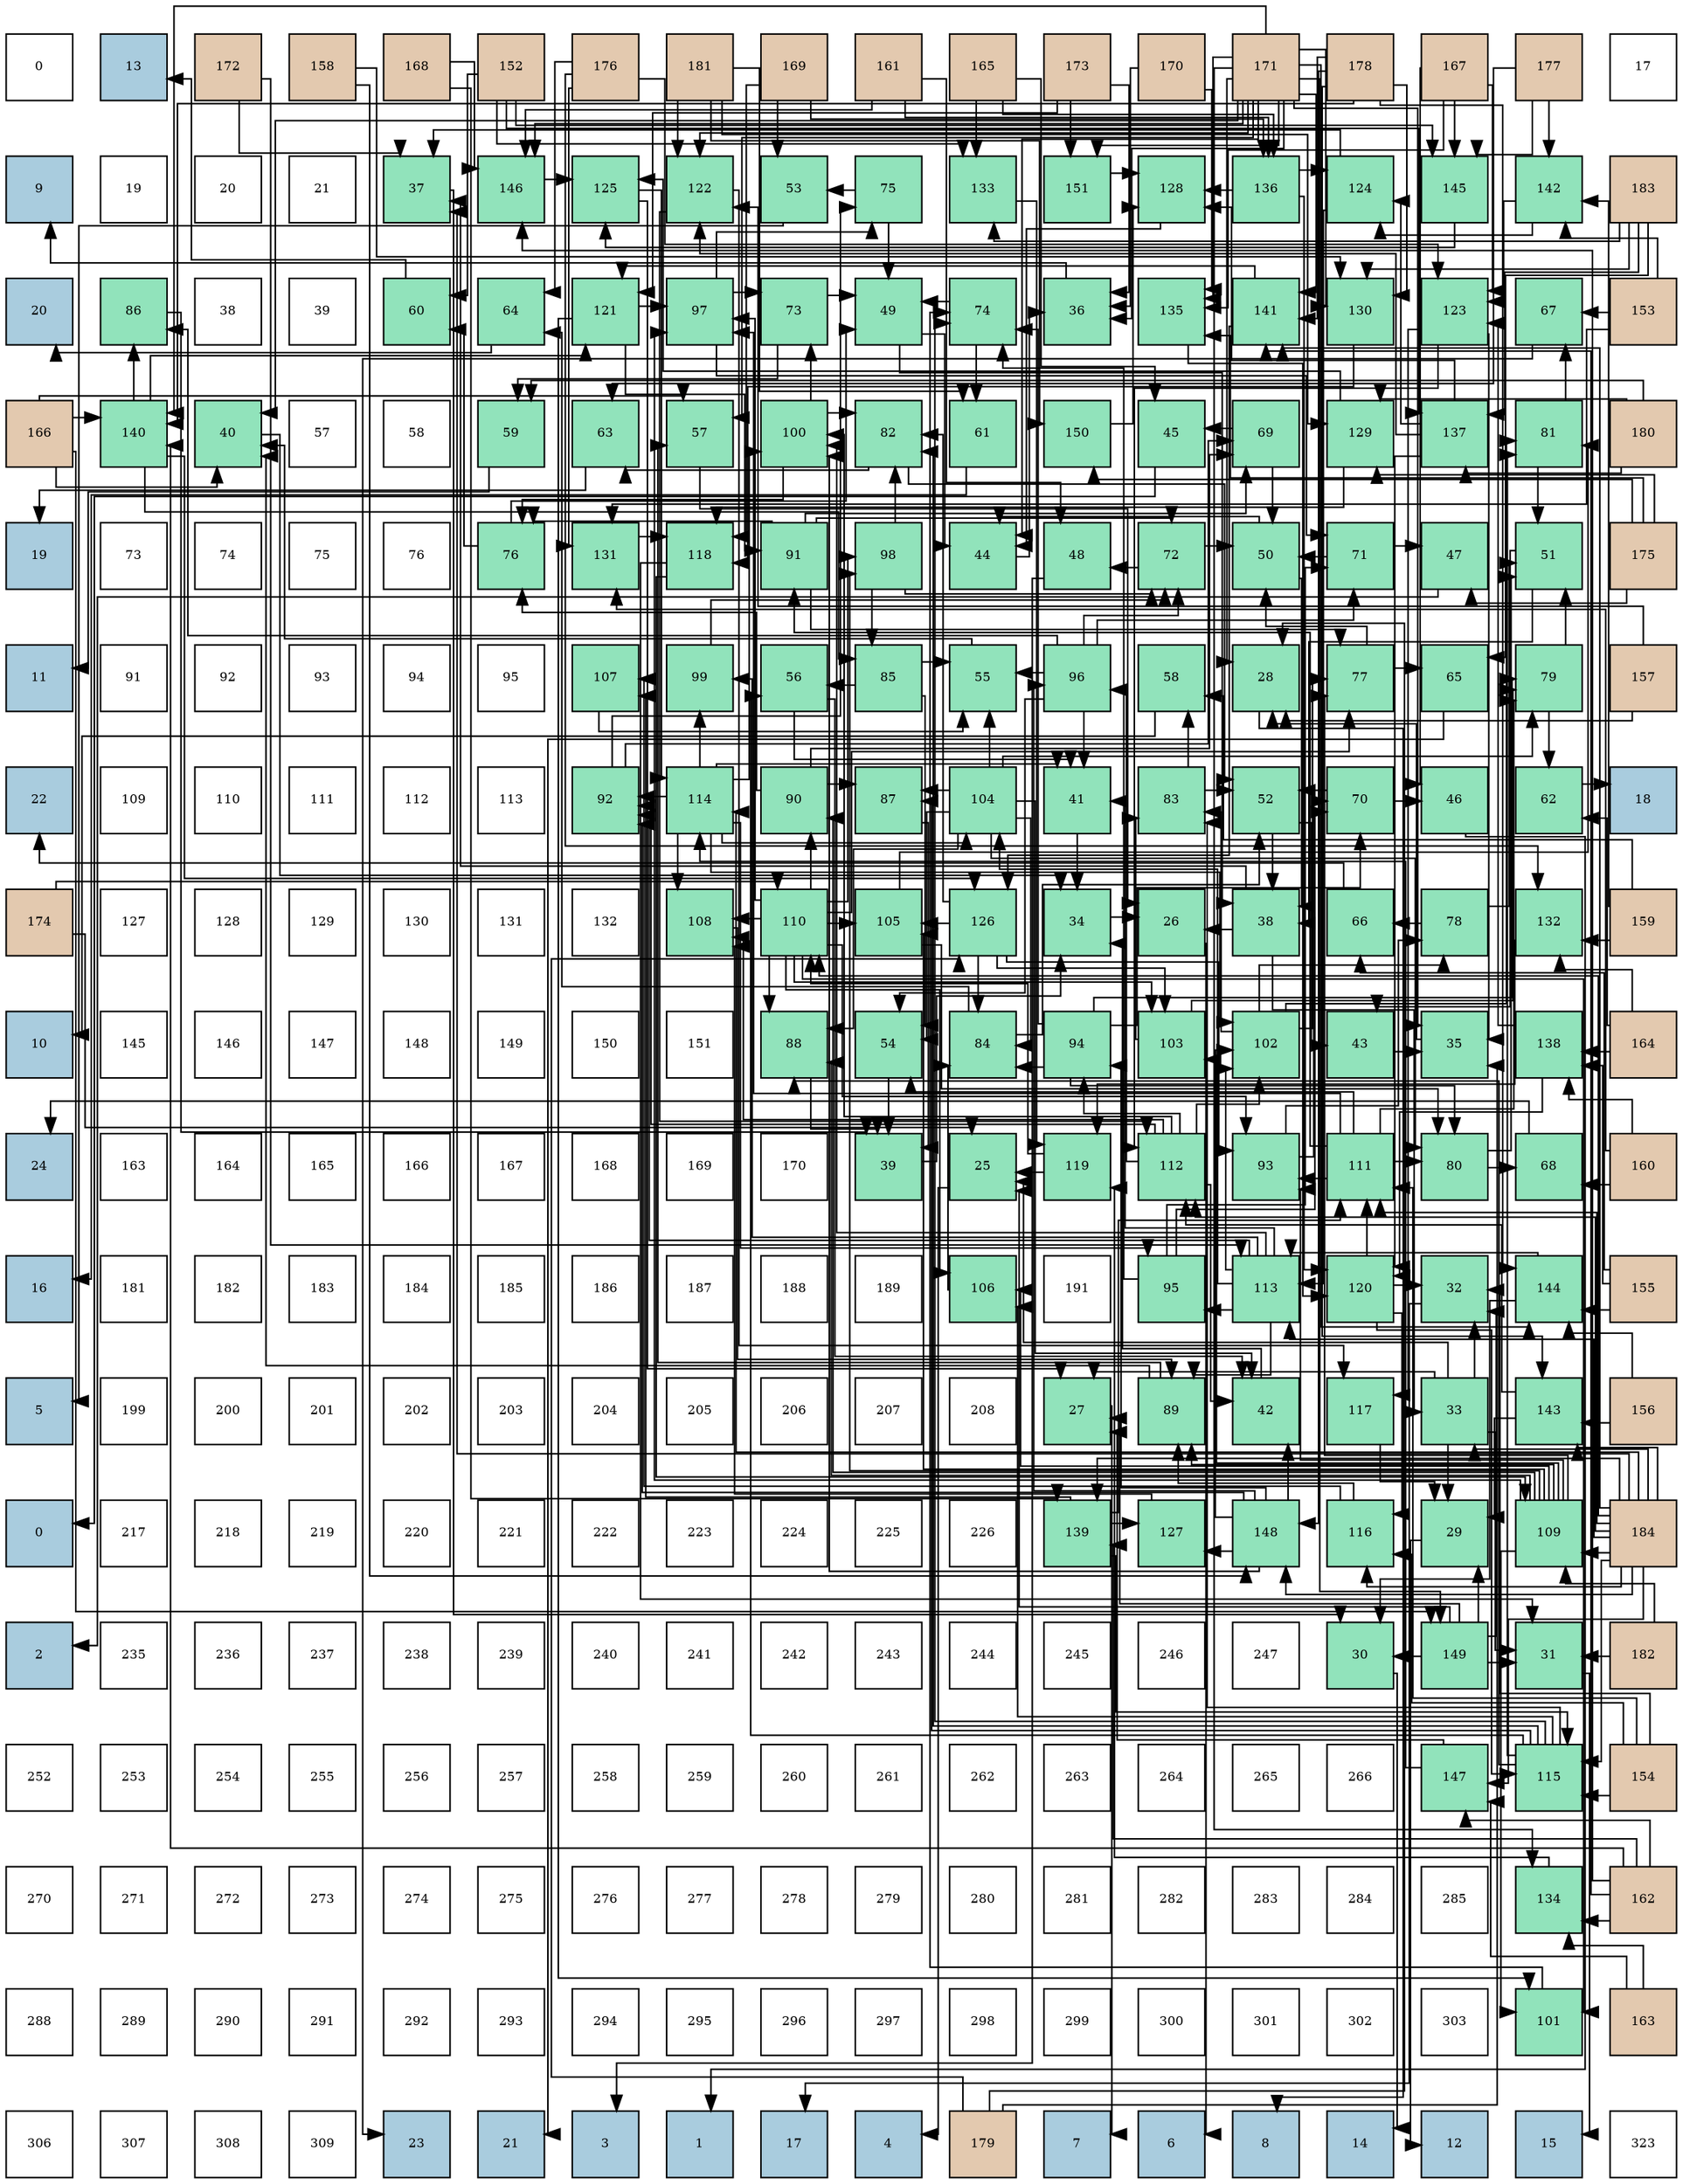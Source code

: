 digraph layout{
 rankdir=TB;
 splines=ortho;
 node [style=filled shape=square fixedsize=true width=0.6];
0[label="0", fontsize=8, fillcolor="#ffffff"];
1[label="13", fontsize=8, fillcolor="#a9ccde"];
2[label="172", fontsize=8, fillcolor="#e3c9af"];
3[label="158", fontsize=8, fillcolor="#e3c9af"];
4[label="168", fontsize=8, fillcolor="#e3c9af"];
5[label="152", fontsize=8, fillcolor="#e3c9af"];
6[label="176", fontsize=8, fillcolor="#e3c9af"];
7[label="181", fontsize=8, fillcolor="#e3c9af"];
8[label="169", fontsize=8, fillcolor="#e3c9af"];
9[label="161", fontsize=8, fillcolor="#e3c9af"];
10[label="165", fontsize=8, fillcolor="#e3c9af"];
11[label="173", fontsize=8, fillcolor="#e3c9af"];
12[label="170", fontsize=8, fillcolor="#e3c9af"];
13[label="171", fontsize=8, fillcolor="#e3c9af"];
14[label="178", fontsize=8, fillcolor="#e3c9af"];
15[label="167", fontsize=8, fillcolor="#e3c9af"];
16[label="177", fontsize=8, fillcolor="#e3c9af"];
17[label="17", fontsize=8, fillcolor="#ffffff"];
18[label="9", fontsize=8, fillcolor="#a9ccde"];
19[label="19", fontsize=8, fillcolor="#ffffff"];
20[label="20", fontsize=8, fillcolor="#ffffff"];
21[label="21", fontsize=8, fillcolor="#ffffff"];
22[label="37", fontsize=8, fillcolor="#91e3bb"];
23[label="146", fontsize=8, fillcolor="#91e3bb"];
24[label="125", fontsize=8, fillcolor="#91e3bb"];
25[label="122", fontsize=8, fillcolor="#91e3bb"];
26[label="53", fontsize=8, fillcolor="#91e3bb"];
27[label="75", fontsize=8, fillcolor="#91e3bb"];
28[label="133", fontsize=8, fillcolor="#91e3bb"];
29[label="151", fontsize=8, fillcolor="#91e3bb"];
30[label="128", fontsize=8, fillcolor="#91e3bb"];
31[label="136", fontsize=8, fillcolor="#91e3bb"];
32[label="124", fontsize=8, fillcolor="#91e3bb"];
33[label="145", fontsize=8, fillcolor="#91e3bb"];
34[label="142", fontsize=8, fillcolor="#91e3bb"];
35[label="183", fontsize=8, fillcolor="#e3c9af"];
36[label="20", fontsize=8, fillcolor="#a9ccde"];
37[label="86", fontsize=8, fillcolor="#91e3bb"];
38[label="38", fontsize=8, fillcolor="#ffffff"];
39[label="39", fontsize=8, fillcolor="#ffffff"];
40[label="60", fontsize=8, fillcolor="#91e3bb"];
41[label="64", fontsize=8, fillcolor="#91e3bb"];
42[label="121", fontsize=8, fillcolor="#91e3bb"];
43[label="97", fontsize=8, fillcolor="#91e3bb"];
44[label="73", fontsize=8, fillcolor="#91e3bb"];
45[label="49", fontsize=8, fillcolor="#91e3bb"];
46[label="74", fontsize=8, fillcolor="#91e3bb"];
47[label="36", fontsize=8, fillcolor="#91e3bb"];
48[label="135", fontsize=8, fillcolor="#91e3bb"];
49[label="141", fontsize=8, fillcolor="#91e3bb"];
50[label="130", fontsize=8, fillcolor="#91e3bb"];
51[label="123", fontsize=8, fillcolor="#91e3bb"];
52[label="67", fontsize=8, fillcolor="#91e3bb"];
53[label="153", fontsize=8, fillcolor="#e3c9af"];
54[label="166", fontsize=8, fillcolor="#e3c9af"];
55[label="140", fontsize=8, fillcolor="#91e3bb"];
56[label="40", fontsize=8, fillcolor="#91e3bb"];
57[label="57", fontsize=8, fillcolor="#ffffff"];
58[label="58", fontsize=8, fillcolor="#ffffff"];
59[label="59", fontsize=8, fillcolor="#91e3bb"];
60[label="63", fontsize=8, fillcolor="#91e3bb"];
61[label="57", fontsize=8, fillcolor="#91e3bb"];
62[label="100", fontsize=8, fillcolor="#91e3bb"];
63[label="82", fontsize=8, fillcolor="#91e3bb"];
64[label="61", fontsize=8, fillcolor="#91e3bb"];
65[label="150", fontsize=8, fillcolor="#91e3bb"];
66[label="45", fontsize=8, fillcolor="#91e3bb"];
67[label="69", fontsize=8, fillcolor="#91e3bb"];
68[label="129", fontsize=8, fillcolor="#91e3bb"];
69[label="137", fontsize=8, fillcolor="#91e3bb"];
70[label="81", fontsize=8, fillcolor="#91e3bb"];
71[label="180", fontsize=8, fillcolor="#e3c9af"];
72[label="19", fontsize=8, fillcolor="#a9ccde"];
73[label="73", fontsize=8, fillcolor="#ffffff"];
74[label="74", fontsize=8, fillcolor="#ffffff"];
75[label="75", fontsize=8, fillcolor="#ffffff"];
76[label="76", fontsize=8, fillcolor="#ffffff"];
77[label="76", fontsize=8, fillcolor="#91e3bb"];
78[label="131", fontsize=8, fillcolor="#91e3bb"];
79[label="118", fontsize=8, fillcolor="#91e3bb"];
80[label="91", fontsize=8, fillcolor="#91e3bb"];
81[label="98", fontsize=8, fillcolor="#91e3bb"];
82[label="44", fontsize=8, fillcolor="#91e3bb"];
83[label="48", fontsize=8, fillcolor="#91e3bb"];
84[label="72", fontsize=8, fillcolor="#91e3bb"];
85[label="50", fontsize=8, fillcolor="#91e3bb"];
86[label="71", fontsize=8, fillcolor="#91e3bb"];
87[label="47", fontsize=8, fillcolor="#91e3bb"];
88[label="51", fontsize=8, fillcolor="#91e3bb"];
89[label="175", fontsize=8, fillcolor="#e3c9af"];
90[label="11", fontsize=8, fillcolor="#a9ccde"];
91[label="91", fontsize=8, fillcolor="#ffffff"];
92[label="92", fontsize=8, fillcolor="#ffffff"];
93[label="93", fontsize=8, fillcolor="#ffffff"];
94[label="94", fontsize=8, fillcolor="#ffffff"];
95[label="95", fontsize=8, fillcolor="#ffffff"];
96[label="107", fontsize=8, fillcolor="#91e3bb"];
97[label="99", fontsize=8, fillcolor="#91e3bb"];
98[label="56", fontsize=8, fillcolor="#91e3bb"];
99[label="85", fontsize=8, fillcolor="#91e3bb"];
100[label="55", fontsize=8, fillcolor="#91e3bb"];
101[label="96", fontsize=8, fillcolor="#91e3bb"];
102[label="58", fontsize=8, fillcolor="#91e3bb"];
103[label="28", fontsize=8, fillcolor="#91e3bb"];
104[label="77", fontsize=8, fillcolor="#91e3bb"];
105[label="65", fontsize=8, fillcolor="#91e3bb"];
106[label="79", fontsize=8, fillcolor="#91e3bb"];
107[label="157", fontsize=8, fillcolor="#e3c9af"];
108[label="22", fontsize=8, fillcolor="#a9ccde"];
109[label="109", fontsize=8, fillcolor="#ffffff"];
110[label="110", fontsize=8, fillcolor="#ffffff"];
111[label="111", fontsize=8, fillcolor="#ffffff"];
112[label="112", fontsize=8, fillcolor="#ffffff"];
113[label="113", fontsize=8, fillcolor="#ffffff"];
114[label="92", fontsize=8, fillcolor="#91e3bb"];
115[label="114", fontsize=8, fillcolor="#91e3bb"];
116[label="90", fontsize=8, fillcolor="#91e3bb"];
117[label="87", fontsize=8, fillcolor="#91e3bb"];
118[label="104", fontsize=8, fillcolor="#91e3bb"];
119[label="41", fontsize=8, fillcolor="#91e3bb"];
120[label="83", fontsize=8, fillcolor="#91e3bb"];
121[label="52", fontsize=8, fillcolor="#91e3bb"];
122[label="70", fontsize=8, fillcolor="#91e3bb"];
123[label="46", fontsize=8, fillcolor="#91e3bb"];
124[label="62", fontsize=8, fillcolor="#91e3bb"];
125[label="18", fontsize=8, fillcolor="#a9ccde"];
126[label="174", fontsize=8, fillcolor="#e3c9af"];
127[label="127", fontsize=8, fillcolor="#ffffff"];
128[label="128", fontsize=8, fillcolor="#ffffff"];
129[label="129", fontsize=8, fillcolor="#ffffff"];
130[label="130", fontsize=8, fillcolor="#ffffff"];
131[label="131", fontsize=8, fillcolor="#ffffff"];
132[label="132", fontsize=8, fillcolor="#ffffff"];
133[label="108", fontsize=8, fillcolor="#91e3bb"];
134[label="110", fontsize=8, fillcolor="#91e3bb"];
135[label="105", fontsize=8, fillcolor="#91e3bb"];
136[label="126", fontsize=8, fillcolor="#91e3bb"];
137[label="34", fontsize=8, fillcolor="#91e3bb"];
138[label="26", fontsize=8, fillcolor="#91e3bb"];
139[label="38", fontsize=8, fillcolor="#91e3bb"];
140[label="66", fontsize=8, fillcolor="#91e3bb"];
141[label="78", fontsize=8, fillcolor="#91e3bb"];
142[label="132", fontsize=8, fillcolor="#91e3bb"];
143[label="159", fontsize=8, fillcolor="#e3c9af"];
144[label="10", fontsize=8, fillcolor="#a9ccde"];
145[label="145", fontsize=8, fillcolor="#ffffff"];
146[label="146", fontsize=8, fillcolor="#ffffff"];
147[label="147", fontsize=8, fillcolor="#ffffff"];
148[label="148", fontsize=8, fillcolor="#ffffff"];
149[label="149", fontsize=8, fillcolor="#ffffff"];
150[label="150", fontsize=8, fillcolor="#ffffff"];
151[label="151", fontsize=8, fillcolor="#ffffff"];
152[label="88", fontsize=8, fillcolor="#91e3bb"];
153[label="54", fontsize=8, fillcolor="#91e3bb"];
154[label="84", fontsize=8, fillcolor="#91e3bb"];
155[label="94", fontsize=8, fillcolor="#91e3bb"];
156[label="103", fontsize=8, fillcolor="#91e3bb"];
157[label="102", fontsize=8, fillcolor="#91e3bb"];
158[label="43", fontsize=8, fillcolor="#91e3bb"];
159[label="35", fontsize=8, fillcolor="#91e3bb"];
160[label="138", fontsize=8, fillcolor="#91e3bb"];
161[label="164", fontsize=8, fillcolor="#e3c9af"];
162[label="24", fontsize=8, fillcolor="#a9ccde"];
163[label="163", fontsize=8, fillcolor="#ffffff"];
164[label="164", fontsize=8, fillcolor="#ffffff"];
165[label="165", fontsize=8, fillcolor="#ffffff"];
166[label="166", fontsize=8, fillcolor="#ffffff"];
167[label="167", fontsize=8, fillcolor="#ffffff"];
168[label="168", fontsize=8, fillcolor="#ffffff"];
169[label="169", fontsize=8, fillcolor="#ffffff"];
170[label="170", fontsize=8, fillcolor="#ffffff"];
171[label="39", fontsize=8, fillcolor="#91e3bb"];
172[label="25", fontsize=8, fillcolor="#91e3bb"];
173[label="119", fontsize=8, fillcolor="#91e3bb"];
174[label="112", fontsize=8, fillcolor="#91e3bb"];
175[label="93", fontsize=8, fillcolor="#91e3bb"];
176[label="111", fontsize=8, fillcolor="#91e3bb"];
177[label="80", fontsize=8, fillcolor="#91e3bb"];
178[label="68", fontsize=8, fillcolor="#91e3bb"];
179[label="160", fontsize=8, fillcolor="#e3c9af"];
180[label="16", fontsize=8, fillcolor="#a9ccde"];
181[label="181", fontsize=8, fillcolor="#ffffff"];
182[label="182", fontsize=8, fillcolor="#ffffff"];
183[label="183", fontsize=8, fillcolor="#ffffff"];
184[label="184", fontsize=8, fillcolor="#ffffff"];
185[label="185", fontsize=8, fillcolor="#ffffff"];
186[label="186", fontsize=8, fillcolor="#ffffff"];
187[label="187", fontsize=8, fillcolor="#ffffff"];
188[label="188", fontsize=8, fillcolor="#ffffff"];
189[label="189", fontsize=8, fillcolor="#ffffff"];
190[label="106", fontsize=8, fillcolor="#91e3bb"];
191[label="191", fontsize=8, fillcolor="#ffffff"];
192[label="95", fontsize=8, fillcolor="#91e3bb"];
193[label="113", fontsize=8, fillcolor="#91e3bb"];
194[label="120", fontsize=8, fillcolor="#91e3bb"];
195[label="32", fontsize=8, fillcolor="#91e3bb"];
196[label="144", fontsize=8, fillcolor="#91e3bb"];
197[label="155", fontsize=8, fillcolor="#e3c9af"];
198[label="5", fontsize=8, fillcolor="#a9ccde"];
199[label="199", fontsize=8, fillcolor="#ffffff"];
200[label="200", fontsize=8, fillcolor="#ffffff"];
201[label="201", fontsize=8, fillcolor="#ffffff"];
202[label="202", fontsize=8, fillcolor="#ffffff"];
203[label="203", fontsize=8, fillcolor="#ffffff"];
204[label="204", fontsize=8, fillcolor="#ffffff"];
205[label="205", fontsize=8, fillcolor="#ffffff"];
206[label="206", fontsize=8, fillcolor="#ffffff"];
207[label="207", fontsize=8, fillcolor="#ffffff"];
208[label="208", fontsize=8, fillcolor="#ffffff"];
209[label="27", fontsize=8, fillcolor="#91e3bb"];
210[label="89", fontsize=8, fillcolor="#91e3bb"];
211[label="42", fontsize=8, fillcolor="#91e3bb"];
212[label="117", fontsize=8, fillcolor="#91e3bb"];
213[label="33", fontsize=8, fillcolor="#91e3bb"];
214[label="143", fontsize=8, fillcolor="#91e3bb"];
215[label="156", fontsize=8, fillcolor="#e3c9af"];
216[label="0", fontsize=8, fillcolor="#a9ccde"];
217[label="217", fontsize=8, fillcolor="#ffffff"];
218[label="218", fontsize=8, fillcolor="#ffffff"];
219[label="219", fontsize=8, fillcolor="#ffffff"];
220[label="220", fontsize=8, fillcolor="#ffffff"];
221[label="221", fontsize=8, fillcolor="#ffffff"];
222[label="222", fontsize=8, fillcolor="#ffffff"];
223[label="223", fontsize=8, fillcolor="#ffffff"];
224[label="224", fontsize=8, fillcolor="#ffffff"];
225[label="225", fontsize=8, fillcolor="#ffffff"];
226[label="226", fontsize=8, fillcolor="#ffffff"];
227[label="139", fontsize=8, fillcolor="#91e3bb"];
228[label="127", fontsize=8, fillcolor="#91e3bb"];
229[label="148", fontsize=8, fillcolor="#91e3bb"];
230[label="116", fontsize=8, fillcolor="#91e3bb"];
231[label="29", fontsize=8, fillcolor="#91e3bb"];
232[label="109", fontsize=8, fillcolor="#91e3bb"];
233[label="184", fontsize=8, fillcolor="#e3c9af"];
234[label="2", fontsize=8, fillcolor="#a9ccde"];
235[label="235", fontsize=8, fillcolor="#ffffff"];
236[label="236", fontsize=8, fillcolor="#ffffff"];
237[label="237", fontsize=8, fillcolor="#ffffff"];
238[label="238", fontsize=8, fillcolor="#ffffff"];
239[label="239", fontsize=8, fillcolor="#ffffff"];
240[label="240", fontsize=8, fillcolor="#ffffff"];
241[label="241", fontsize=8, fillcolor="#ffffff"];
242[label="242", fontsize=8, fillcolor="#ffffff"];
243[label="243", fontsize=8, fillcolor="#ffffff"];
244[label="244", fontsize=8, fillcolor="#ffffff"];
245[label="245", fontsize=8, fillcolor="#ffffff"];
246[label="246", fontsize=8, fillcolor="#ffffff"];
247[label="247", fontsize=8, fillcolor="#ffffff"];
248[label="30", fontsize=8, fillcolor="#91e3bb"];
249[label="149", fontsize=8, fillcolor="#91e3bb"];
250[label="31", fontsize=8, fillcolor="#91e3bb"];
251[label="182", fontsize=8, fillcolor="#e3c9af"];
252[label="252", fontsize=8, fillcolor="#ffffff"];
253[label="253", fontsize=8, fillcolor="#ffffff"];
254[label="254", fontsize=8, fillcolor="#ffffff"];
255[label="255", fontsize=8, fillcolor="#ffffff"];
256[label="256", fontsize=8, fillcolor="#ffffff"];
257[label="257", fontsize=8, fillcolor="#ffffff"];
258[label="258", fontsize=8, fillcolor="#ffffff"];
259[label="259", fontsize=8, fillcolor="#ffffff"];
260[label="260", fontsize=8, fillcolor="#ffffff"];
261[label="261", fontsize=8, fillcolor="#ffffff"];
262[label="262", fontsize=8, fillcolor="#ffffff"];
263[label="263", fontsize=8, fillcolor="#ffffff"];
264[label="264", fontsize=8, fillcolor="#ffffff"];
265[label="265", fontsize=8, fillcolor="#ffffff"];
266[label="266", fontsize=8, fillcolor="#ffffff"];
267[label="147", fontsize=8, fillcolor="#91e3bb"];
268[label="115", fontsize=8, fillcolor="#91e3bb"];
269[label="154", fontsize=8, fillcolor="#e3c9af"];
270[label="270", fontsize=8, fillcolor="#ffffff"];
271[label="271", fontsize=8, fillcolor="#ffffff"];
272[label="272", fontsize=8, fillcolor="#ffffff"];
273[label="273", fontsize=8, fillcolor="#ffffff"];
274[label="274", fontsize=8, fillcolor="#ffffff"];
275[label="275", fontsize=8, fillcolor="#ffffff"];
276[label="276", fontsize=8, fillcolor="#ffffff"];
277[label="277", fontsize=8, fillcolor="#ffffff"];
278[label="278", fontsize=8, fillcolor="#ffffff"];
279[label="279", fontsize=8, fillcolor="#ffffff"];
280[label="280", fontsize=8, fillcolor="#ffffff"];
281[label="281", fontsize=8, fillcolor="#ffffff"];
282[label="282", fontsize=8, fillcolor="#ffffff"];
283[label="283", fontsize=8, fillcolor="#ffffff"];
284[label="284", fontsize=8, fillcolor="#ffffff"];
285[label="285", fontsize=8, fillcolor="#ffffff"];
286[label="134", fontsize=8, fillcolor="#91e3bb"];
287[label="162", fontsize=8, fillcolor="#e3c9af"];
288[label="288", fontsize=8, fillcolor="#ffffff"];
289[label="289", fontsize=8, fillcolor="#ffffff"];
290[label="290", fontsize=8, fillcolor="#ffffff"];
291[label="291", fontsize=8, fillcolor="#ffffff"];
292[label="292", fontsize=8, fillcolor="#ffffff"];
293[label="293", fontsize=8, fillcolor="#ffffff"];
294[label="294", fontsize=8, fillcolor="#ffffff"];
295[label="295", fontsize=8, fillcolor="#ffffff"];
296[label="296", fontsize=8, fillcolor="#ffffff"];
297[label="297", fontsize=8, fillcolor="#ffffff"];
298[label="298", fontsize=8, fillcolor="#ffffff"];
299[label="299", fontsize=8, fillcolor="#ffffff"];
300[label="300", fontsize=8, fillcolor="#ffffff"];
301[label="301", fontsize=8, fillcolor="#ffffff"];
302[label="302", fontsize=8, fillcolor="#ffffff"];
303[label="303", fontsize=8, fillcolor="#ffffff"];
304[label="101", fontsize=8, fillcolor="#91e3bb"];
305[label="163", fontsize=8, fillcolor="#e3c9af"];
306[label="306", fontsize=8, fillcolor="#ffffff"];
307[label="307", fontsize=8, fillcolor="#ffffff"];
308[label="308", fontsize=8, fillcolor="#ffffff"];
309[label="309", fontsize=8, fillcolor="#ffffff"];
310[label="23", fontsize=8, fillcolor="#a9ccde"];
311[label="21", fontsize=8, fillcolor="#a9ccde"];
312[label="3", fontsize=8, fillcolor="#a9ccde"];
313[label="1", fontsize=8, fillcolor="#a9ccde"];
314[label="17", fontsize=8, fillcolor="#a9ccde"];
315[label="4", fontsize=8, fillcolor="#a9ccde"];
316[label="179", fontsize=8, fillcolor="#e3c9af"];
317[label="7", fontsize=8, fillcolor="#a9ccde"];
318[label="6", fontsize=8, fillcolor="#a9ccde"];
319[label="8", fontsize=8, fillcolor="#a9ccde"];
320[label="14", fontsize=8, fillcolor="#a9ccde"];
321[label="12", fontsize=8, fillcolor="#a9ccde"];
322[label="15", fontsize=8, fillcolor="#a9ccde"];
323[label="323", fontsize=8, fillcolor="#ffffff"];
edge [constraint=false, style=vis];172 -> 315;
138 -> 318;
209 -> 317;
103 -> 319;
231 -> 321;
248 -> 320;
250 -> 322;
195 -> 314;
213 -> 172;
213 -> 209;
213 -> 231;
213 -> 250;
213 -> 195;
137 -> 138;
159 -> 103;
47 -> 18;
22 -> 248;
139 -> 138;
139 -> 213;
139 -> 22;
171 -> 137;
56 -> 137;
119 -> 137;
211 -> 137;
158 -> 159;
82 -> 47;
66 -> 216;
123 -> 313;
87 -> 234;
83 -> 312;
45 -> 139;
45 -> 82;
85 -> 139;
85 -> 82;
88 -> 139;
88 -> 158;
121 -> 139;
121 -> 158;
26 -> 198;
153 -> 171;
100 -> 56;
98 -> 119;
98 -> 211;
61 -> 138;
102 -> 144;
59 -> 90;
40 -> 1;
64 -> 180;
124 -> 125;
60 -> 72;
41 -> 36;
105 -> 311;
140 -> 108;
52 -> 310;
178 -> 162;
67 -> 66;
67 -> 85;
122 -> 123;
122 -> 121;
86 -> 87;
86 -> 85;
84 -> 83;
84 -> 85;
44 -> 45;
44 -> 59;
46 -> 45;
46 -> 64;
27 -> 45;
27 -> 26;
77 -> 45;
77 -> 40;
104 -> 85;
104 -> 105;
141 -> 88;
141 -> 140;
106 -> 88;
106 -> 124;
177 -> 88;
177 -> 178;
70 -> 88;
70 -> 52;
63 -> 121;
63 -> 60;
120 -> 121;
120 -> 102;
154 -> 121;
154 -> 41;
99 -> 153;
99 -> 100;
99 -> 98;
37 -> 171;
117 -> 171;
152 -> 171;
210 -> 56;
210 -> 61;
116 -> 67;
116 -> 77;
116 -> 117;
80 -> 67;
80 -> 84;
80 -> 77;
80 -> 104;
114 -> 67;
114 -> 27;
175 -> 122;
175 -> 141;
155 -> 122;
155 -> 46;
155 -> 106;
155 -> 177;
155 -> 154;
192 -> 122;
192 -> 86;
192 -> 46;
101 -> 119;
101 -> 153;
101 -> 100;
101 -> 86;
101 -> 84;
101 -> 37;
43 -> 86;
43 -> 44;
43 -> 27;
81 -> 84;
81 -> 63;
81 -> 99;
97 -> 84;
62 -> 44;
62 -> 77;
62 -> 63;
304 -> 46;
157 -> 104;
157 -> 141;
157 -> 70;
157 -> 120;
156 -> 106;
156 -> 120;
118 -> 211;
118 -> 153;
118 -> 100;
118 -> 106;
118 -> 177;
118 -> 154;
118 -> 117;
118 -> 152;
135 -> 177;
135 -> 70;
190 -> 154;
96 -> 100;
133 -> 210;
232 -> 104;
232 -> 152;
232 -> 210;
232 -> 116;
232 -> 175;
232 -> 43;
232 -> 81;
232 -> 304;
232 -> 156;
232 -> 135;
232 -> 190;
134 -> 104;
134 -> 152;
134 -> 116;
134 -> 175;
134 -> 43;
134 -> 81;
134 -> 304;
134 -> 156;
134 -> 135;
134 -> 190;
134 -> 133;
176 -> 153;
176 -> 106;
176 -> 177;
176 -> 80;
176 -> 175;
176 -> 43;
174 -> 211;
174 -> 114;
174 -> 155;
174 -> 101;
174 -> 62;
174 -> 157;
174 -> 133;
193 -> 119;
193 -> 210;
193 -> 114;
193 -> 192;
193 -> 97;
193 -> 62;
193 -> 157;
193 -> 118;
115 -> 119;
115 -> 114;
115 -> 192;
115 -> 97;
115 -> 62;
115 -> 157;
115 -> 118;
115 -> 133;
268 -> 98;
268 -> 46;
268 -> 70;
268 -> 63;
268 -> 120;
268 -> 117;
268 -> 152;
268 -> 190;
230 -> 210;
230 -> 96;
212 -> 231;
79 -> 250;
79 -> 232;
173 -> 172;
173 -> 134;
194 -> 195;
194 -> 176;
194 -> 268;
194 -> 230;
42 -> 80;
42 -> 43;
42 -> 304;
25 -> 174;
25 -> 212;
51 -> 159;
51 -> 174;
51 -> 212;
32 -> 22;
32 -> 193;
24 -> 209;
24 -> 115;
136 -> 63;
136 -> 154;
136 -> 175;
136 -> 156;
136 -> 135;
228 -> 133;
30 -> 82;
68 -> 79;
68 -> 24;
50 -> 79;
78 -> 79;
142 -> 173;
28 -> 173;
286 -> 173;
48 -> 194;
31 -> 194;
31 -> 32;
31 -> 30;
69 -> 194;
69 -> 25;
69 -> 32;
69 -> 30;
160 -> 194;
160 -> 51;
227 -> 96;
227 -> 176;
227 -> 268;
227 -> 228;
55 -> 99;
55 -> 37;
55 -> 42;
55 -> 136;
49 -> 42;
49 -> 136;
34 -> 51;
34 -> 32;
214 -> 231;
214 -> 174;
196 -> 248;
196 -> 193;
33 -> 24;
23 -> 24;
267 -> 209;
267 -> 115;
229 -> 211;
229 -> 114;
229 -> 155;
229 -> 101;
229 -> 62;
229 -> 157;
229 -> 228;
249 -> 172;
249 -> 209;
249 -> 231;
249 -> 248;
249 -> 250;
249 -> 195;
65 -> 30;
29 -> 30;
5 -> 40;
5 -> 28;
5 -> 69;
5 -> 33;
53 -> 52;
53 -> 78;
53 -> 34;
269 -> 195;
269 -> 176;
269 -> 268;
269 -> 230;
197 -> 140;
197 -> 160;
197 -> 196;
215 -> 214;
215 -> 196;
107 -> 103;
107 -> 25;
3 -> 50;
3 -> 229;
143 -> 102;
143 -> 142;
143 -> 34;
179 -> 178;
179 -> 78;
179 -> 160;
9 -> 83;
9 -> 31;
9 -> 23;
287 -> 286;
287 -> 227;
287 -> 55;
287 -> 49;
287 -> 23;
287 -> 267;
305 -> 286;
305 -> 267;
161 -> 124;
161 -> 142;
161 -> 160;
10 -> 66;
10 -> 28;
10 -> 31;
54 -> 56;
54 -> 61;
54 -> 55;
54 -> 249;
15 -> 123;
15 -> 51;
15 -> 48;
15 -> 33;
4 -> 227;
4 -> 23;
8 -> 26;
8 -> 79;
8 -> 31;
12 -> 47;
12 -> 48;
13 -> 103;
13 -> 159;
13 -> 47;
13 -> 56;
13 -> 82;
13 -> 61;
13 -> 25;
13 -> 50;
13 -> 286;
13 -> 48;
13 -> 55;
13 -> 49;
13 -> 196;
13 -> 23;
13 -> 249;
13 -> 29;
2 -> 22;
2 -> 193;
11 -> 47;
11 -> 42;
11 -> 29;
126 -> 172;
126 -> 134;
89 -> 87;
89 -> 68;
89 -> 48;
89 -> 65;
6 -> 41;
6 -> 51;
6 -> 78;
6 -> 142;
16 -> 60;
16 -> 34;
16 -> 33;
14 -> 50;
14 -> 55;
14 -> 49;
14 -> 214;
14 -> 196;
14 -> 229;
316 -> 103;
316 -> 159;
316 -> 136;
71 -> 59;
71 -> 68;
71 -> 69;
7 -> 64;
7 -> 25;
7 -> 68;
7 -> 65;
251 -> 250;
251 -> 232;
35 -> 105;
35 -> 50;
35 -> 28;
35 -> 69;
233 -> 213;
233 -> 22;
233 -> 232;
233 -> 134;
233 -> 176;
233 -> 174;
233 -> 193;
233 -> 115;
233 -> 268;
233 -> 230;
233 -> 227;
233 -> 49;
233 -> 214;
233 -> 267;
233 -> 229;
edge [constraint=true, style=invis];
0 -> 18 -> 36 -> 54 -> 72 -> 90 -> 108 -> 126 -> 144 -> 162 -> 180 -> 198 -> 216 -> 234 -> 252 -> 270 -> 288 -> 306;
1 -> 19 -> 37 -> 55 -> 73 -> 91 -> 109 -> 127 -> 145 -> 163 -> 181 -> 199 -> 217 -> 235 -> 253 -> 271 -> 289 -> 307;
2 -> 20 -> 38 -> 56 -> 74 -> 92 -> 110 -> 128 -> 146 -> 164 -> 182 -> 200 -> 218 -> 236 -> 254 -> 272 -> 290 -> 308;
3 -> 21 -> 39 -> 57 -> 75 -> 93 -> 111 -> 129 -> 147 -> 165 -> 183 -> 201 -> 219 -> 237 -> 255 -> 273 -> 291 -> 309;
4 -> 22 -> 40 -> 58 -> 76 -> 94 -> 112 -> 130 -> 148 -> 166 -> 184 -> 202 -> 220 -> 238 -> 256 -> 274 -> 292 -> 310;
5 -> 23 -> 41 -> 59 -> 77 -> 95 -> 113 -> 131 -> 149 -> 167 -> 185 -> 203 -> 221 -> 239 -> 257 -> 275 -> 293 -> 311;
6 -> 24 -> 42 -> 60 -> 78 -> 96 -> 114 -> 132 -> 150 -> 168 -> 186 -> 204 -> 222 -> 240 -> 258 -> 276 -> 294 -> 312;
7 -> 25 -> 43 -> 61 -> 79 -> 97 -> 115 -> 133 -> 151 -> 169 -> 187 -> 205 -> 223 -> 241 -> 259 -> 277 -> 295 -> 313;
8 -> 26 -> 44 -> 62 -> 80 -> 98 -> 116 -> 134 -> 152 -> 170 -> 188 -> 206 -> 224 -> 242 -> 260 -> 278 -> 296 -> 314;
9 -> 27 -> 45 -> 63 -> 81 -> 99 -> 117 -> 135 -> 153 -> 171 -> 189 -> 207 -> 225 -> 243 -> 261 -> 279 -> 297 -> 315;
10 -> 28 -> 46 -> 64 -> 82 -> 100 -> 118 -> 136 -> 154 -> 172 -> 190 -> 208 -> 226 -> 244 -> 262 -> 280 -> 298 -> 316;
11 -> 29 -> 47 -> 65 -> 83 -> 101 -> 119 -> 137 -> 155 -> 173 -> 191 -> 209 -> 227 -> 245 -> 263 -> 281 -> 299 -> 317;
12 -> 30 -> 48 -> 66 -> 84 -> 102 -> 120 -> 138 -> 156 -> 174 -> 192 -> 210 -> 228 -> 246 -> 264 -> 282 -> 300 -> 318;
13 -> 31 -> 49 -> 67 -> 85 -> 103 -> 121 -> 139 -> 157 -> 175 -> 193 -> 211 -> 229 -> 247 -> 265 -> 283 -> 301 -> 319;
14 -> 32 -> 50 -> 68 -> 86 -> 104 -> 122 -> 140 -> 158 -> 176 -> 194 -> 212 -> 230 -> 248 -> 266 -> 284 -> 302 -> 320;
15 -> 33 -> 51 -> 69 -> 87 -> 105 -> 123 -> 141 -> 159 -> 177 -> 195 -> 213 -> 231 -> 249 -> 267 -> 285 -> 303 -> 321;
16 -> 34 -> 52 -> 70 -> 88 -> 106 -> 124 -> 142 -> 160 -> 178 -> 196 -> 214 -> 232 -> 250 -> 268 -> 286 -> 304 -> 322;
17 -> 35 -> 53 -> 71 -> 89 -> 107 -> 125 -> 143 -> 161 -> 179 -> 197 -> 215 -> 233 -> 251 -> 269 -> 287 -> 305 -> 323;
rank = same {0 -> 1 -> 2 -> 3 -> 4 -> 5 -> 6 -> 7 -> 8 -> 9 -> 10 -> 11 -> 12 -> 13 -> 14 -> 15 -> 16 -> 17};
rank = same {18 -> 19 -> 20 -> 21 -> 22 -> 23 -> 24 -> 25 -> 26 -> 27 -> 28 -> 29 -> 30 -> 31 -> 32 -> 33 -> 34 -> 35};
rank = same {36 -> 37 -> 38 -> 39 -> 40 -> 41 -> 42 -> 43 -> 44 -> 45 -> 46 -> 47 -> 48 -> 49 -> 50 -> 51 -> 52 -> 53};
rank = same {54 -> 55 -> 56 -> 57 -> 58 -> 59 -> 60 -> 61 -> 62 -> 63 -> 64 -> 65 -> 66 -> 67 -> 68 -> 69 -> 70 -> 71};
rank = same {72 -> 73 -> 74 -> 75 -> 76 -> 77 -> 78 -> 79 -> 80 -> 81 -> 82 -> 83 -> 84 -> 85 -> 86 -> 87 -> 88 -> 89};
rank = same {90 -> 91 -> 92 -> 93 -> 94 -> 95 -> 96 -> 97 -> 98 -> 99 -> 100 -> 101 -> 102 -> 103 -> 104 -> 105 -> 106 -> 107};
rank = same {108 -> 109 -> 110 -> 111 -> 112 -> 113 -> 114 -> 115 -> 116 -> 117 -> 118 -> 119 -> 120 -> 121 -> 122 -> 123 -> 124 -> 125};
rank = same {126 -> 127 -> 128 -> 129 -> 130 -> 131 -> 132 -> 133 -> 134 -> 135 -> 136 -> 137 -> 138 -> 139 -> 140 -> 141 -> 142 -> 143};
rank = same {144 -> 145 -> 146 -> 147 -> 148 -> 149 -> 150 -> 151 -> 152 -> 153 -> 154 -> 155 -> 156 -> 157 -> 158 -> 159 -> 160 -> 161};
rank = same {162 -> 163 -> 164 -> 165 -> 166 -> 167 -> 168 -> 169 -> 170 -> 171 -> 172 -> 173 -> 174 -> 175 -> 176 -> 177 -> 178 -> 179};
rank = same {180 -> 181 -> 182 -> 183 -> 184 -> 185 -> 186 -> 187 -> 188 -> 189 -> 190 -> 191 -> 192 -> 193 -> 194 -> 195 -> 196 -> 197};
rank = same {198 -> 199 -> 200 -> 201 -> 202 -> 203 -> 204 -> 205 -> 206 -> 207 -> 208 -> 209 -> 210 -> 211 -> 212 -> 213 -> 214 -> 215};
rank = same {216 -> 217 -> 218 -> 219 -> 220 -> 221 -> 222 -> 223 -> 224 -> 225 -> 226 -> 227 -> 228 -> 229 -> 230 -> 231 -> 232 -> 233};
rank = same {234 -> 235 -> 236 -> 237 -> 238 -> 239 -> 240 -> 241 -> 242 -> 243 -> 244 -> 245 -> 246 -> 247 -> 248 -> 249 -> 250 -> 251};
rank = same {252 -> 253 -> 254 -> 255 -> 256 -> 257 -> 258 -> 259 -> 260 -> 261 -> 262 -> 263 -> 264 -> 265 -> 266 -> 267 -> 268 -> 269};
rank = same {270 -> 271 -> 272 -> 273 -> 274 -> 275 -> 276 -> 277 -> 278 -> 279 -> 280 -> 281 -> 282 -> 283 -> 284 -> 285 -> 286 -> 287};
rank = same {288 -> 289 -> 290 -> 291 -> 292 -> 293 -> 294 -> 295 -> 296 -> 297 -> 298 -> 299 -> 300 -> 301 -> 302 -> 303 -> 304 -> 305};
rank = same {306 -> 307 -> 308 -> 309 -> 310 -> 311 -> 312 -> 313 -> 314 -> 315 -> 316 -> 317 -> 318 -> 319 -> 320 -> 321 -> 322 -> 323};
}